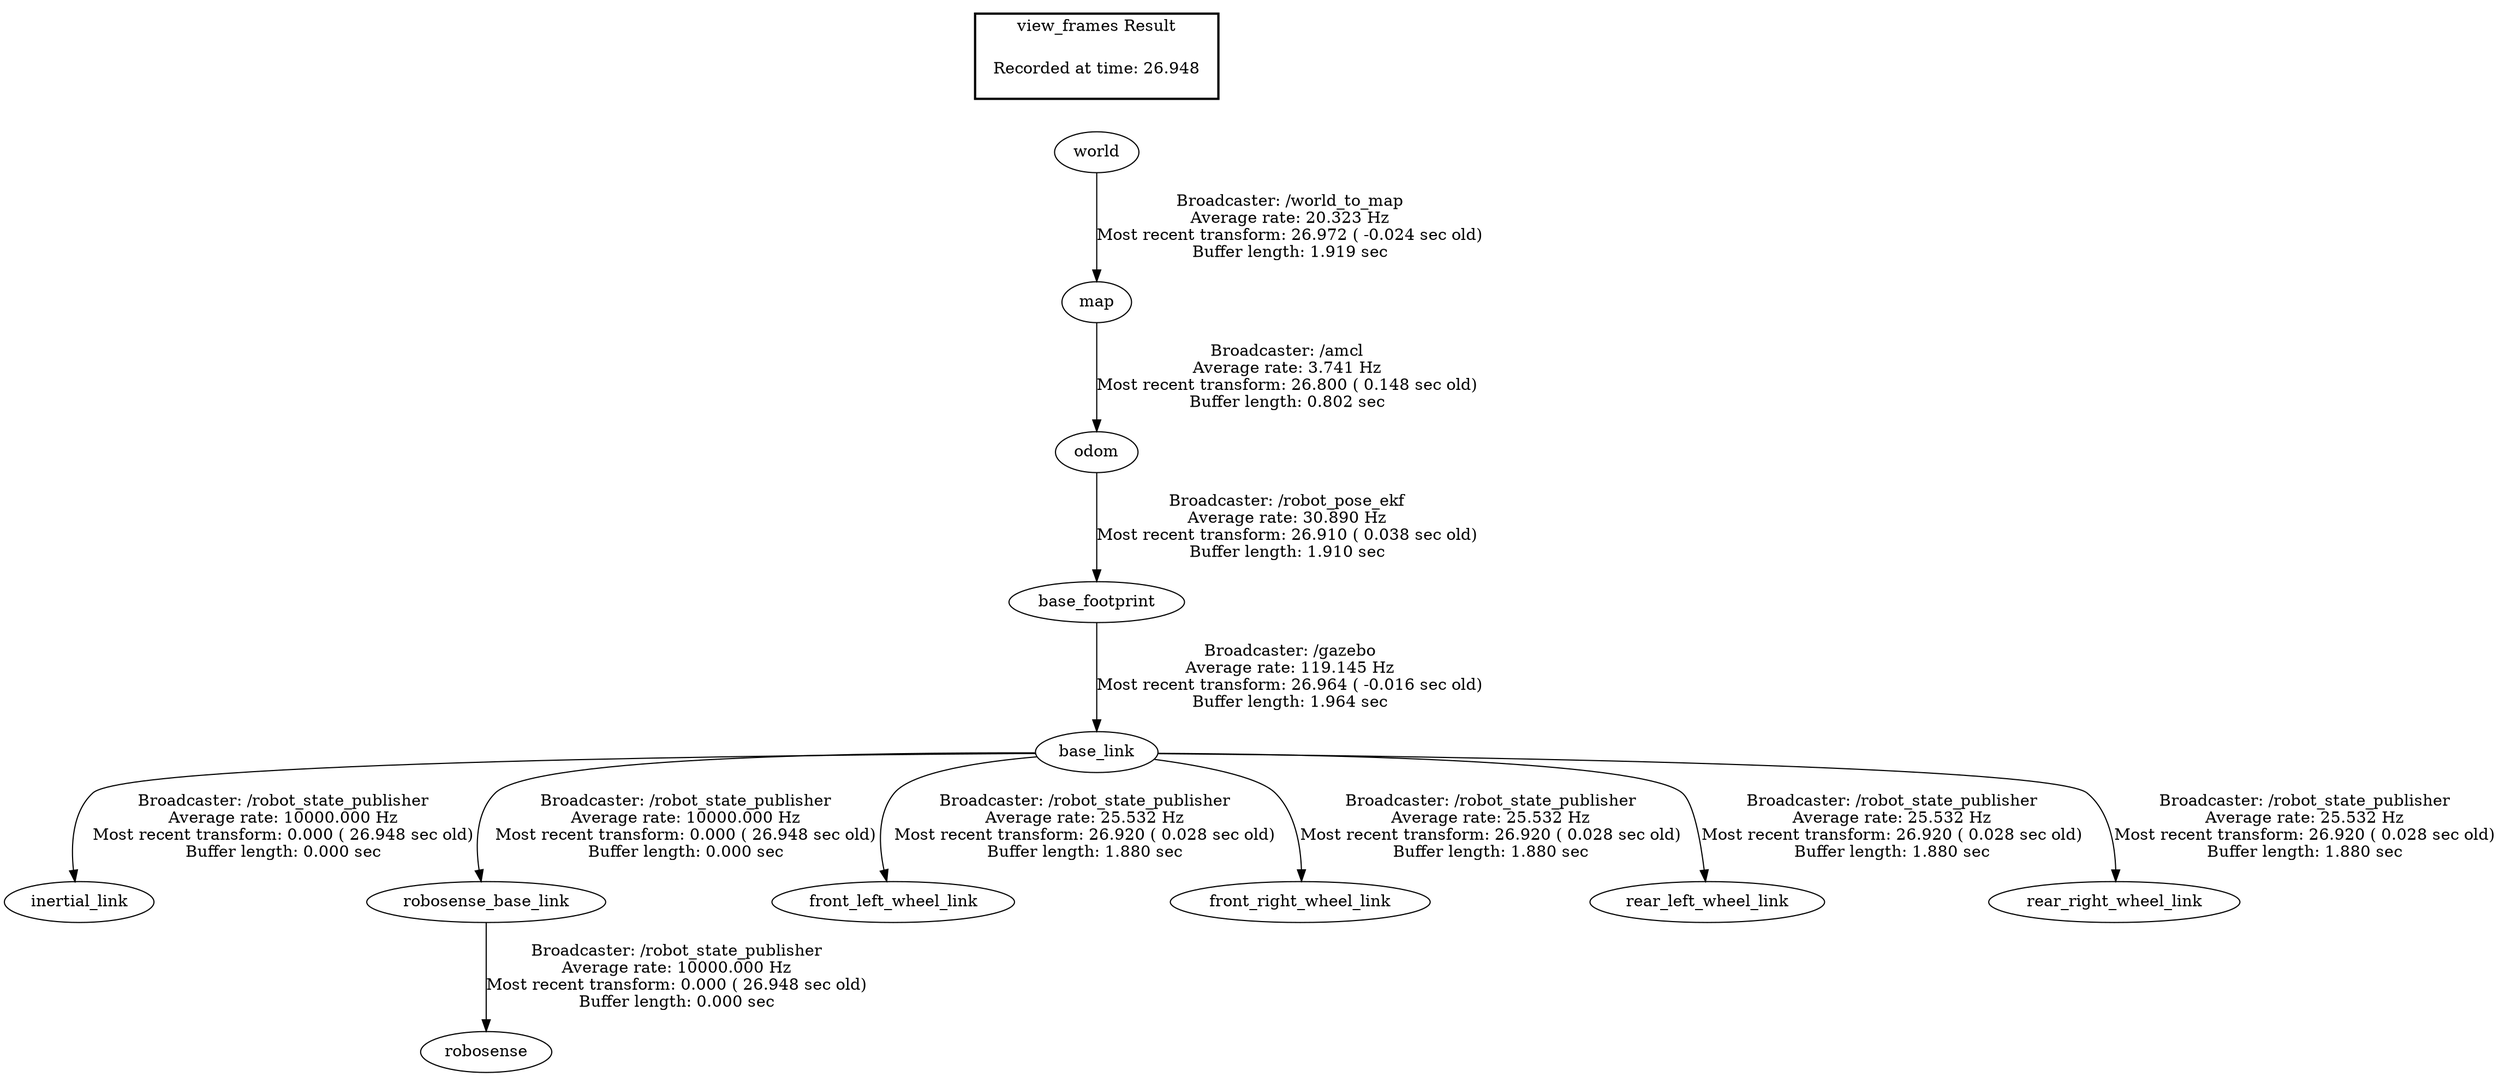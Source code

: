digraph G {
"base_link" -> "inertial_link"[label="Broadcaster: /robot_state_publisher\nAverage rate: 10000.000 Hz\nMost recent transform: 0.000 ( 26.948 sec old)\nBuffer length: 0.000 sec\n"];
"base_footprint" -> "base_link"[label="Broadcaster: /gazebo\nAverage rate: 119.145 Hz\nMost recent transform: 26.964 ( -0.016 sec old)\nBuffer length: 1.964 sec\n"];
"base_link" -> "robosense_base_link"[label="Broadcaster: /robot_state_publisher\nAverage rate: 10000.000 Hz\nMost recent transform: 0.000 ( 26.948 sec old)\nBuffer length: 0.000 sec\n"];
"robosense_base_link" -> "robosense"[label="Broadcaster: /robot_state_publisher\nAverage rate: 10000.000 Hz\nMost recent transform: 0.000 ( 26.948 sec old)\nBuffer length: 0.000 sec\n"];
"map" -> "odom"[label="Broadcaster: /amcl\nAverage rate: 3.741 Hz\nMost recent transform: 26.800 ( 0.148 sec old)\nBuffer length: 0.802 sec\n"];
"world" -> "map"[label="Broadcaster: /world_to_map\nAverage rate: 20.323 Hz\nMost recent transform: 26.972 ( -0.024 sec old)\nBuffer length: 1.919 sec\n"];
"odom" -> "base_footprint"[label="Broadcaster: /robot_pose_ekf\nAverage rate: 30.890 Hz\nMost recent transform: 26.910 ( 0.038 sec old)\nBuffer length: 1.910 sec\n"];
"base_link" -> "front_left_wheel_link"[label="Broadcaster: /robot_state_publisher\nAverage rate: 25.532 Hz\nMost recent transform: 26.920 ( 0.028 sec old)\nBuffer length: 1.880 sec\n"];
"base_link" -> "front_right_wheel_link"[label="Broadcaster: /robot_state_publisher\nAverage rate: 25.532 Hz\nMost recent transform: 26.920 ( 0.028 sec old)\nBuffer length: 1.880 sec\n"];
"base_link" -> "rear_left_wheel_link"[label="Broadcaster: /robot_state_publisher\nAverage rate: 25.532 Hz\nMost recent transform: 26.920 ( 0.028 sec old)\nBuffer length: 1.880 sec\n"];
"base_link" -> "rear_right_wheel_link"[label="Broadcaster: /robot_state_publisher\nAverage rate: 25.532 Hz\nMost recent transform: 26.920 ( 0.028 sec old)\nBuffer length: 1.880 sec\n"];
edge [style=invis];
 subgraph cluster_legend { style=bold; color=black; label ="view_frames Result";
"Recorded at time: 26.948"[ shape=plaintext ] ;
 }->"world";
}